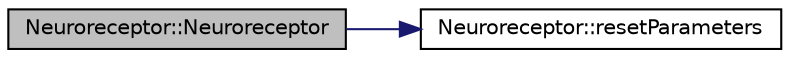 digraph "Neuroreceptor::Neuroreceptor"
{
  edge [fontname="Helvetica",fontsize="10",labelfontname="Helvetica",labelfontsize="10"];
  node [fontname="Helvetica",fontsize="10",shape=record];
  rankdir="LR";
  Node1 [label="Neuroreceptor::Neuroreceptor",height=0.2,width=0.4,color="black", fillcolor="grey75", style="filled", fontcolor="black"];
  Node1 -> Node2 [color="midnightblue",fontsize="10",style="solid"];
  Node2 [label="Neuroreceptor::resetParameters",height=0.2,width=0.4,color="black", fillcolor="white", style="filled",URL="$class_neuroreceptor.html#af177c1be53c69422968104f24e97d966"];
}
